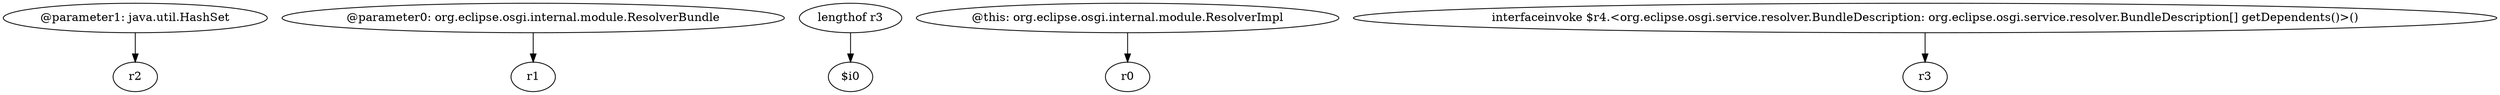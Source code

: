 digraph g {
0[label="@parameter1: java.util.HashSet"]
1[label="r2"]
0->1[label=""]
2[label="@parameter0: org.eclipse.osgi.internal.module.ResolverBundle"]
3[label="r1"]
2->3[label=""]
4[label="lengthof r3"]
5[label="$i0"]
4->5[label=""]
6[label="@this: org.eclipse.osgi.internal.module.ResolverImpl"]
7[label="r0"]
6->7[label=""]
8[label="interfaceinvoke $r4.<org.eclipse.osgi.service.resolver.BundleDescription: org.eclipse.osgi.service.resolver.BundleDescription[] getDependents()>()"]
9[label="r3"]
8->9[label=""]
}